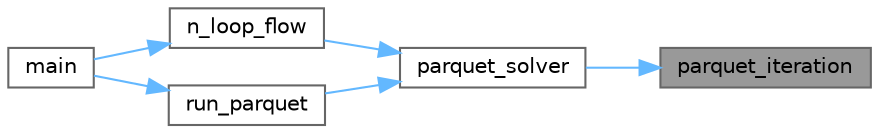 digraph "parquet_iteration"
{
 // INTERACTIVE_SVG=YES
 // LATEX_PDF_SIZE
  bgcolor="transparent";
  edge [fontname=Helvetica,fontsize=10,labelfontname=Helvetica,labelfontsize=10];
  node [fontname=Helvetica,fontsize=10,shape=box,height=0.2,width=0.4];
  rankdir="RL";
  Node1 [id="Node000001",label="parquet_iteration",height=0.2,width=0.4,color="gray40", fillcolor="grey60", style="filled", fontcolor="black",tooltip=" "];
  Node1 -> Node2 [id="edge1_Node000001_Node000002",dir="back",color="steelblue1",style="solid",tooltip=" "];
  Node2 [id="Node000002",label="parquet_solver",height=0.2,width=0.4,color="grey40", fillcolor="white", style="filled",URL="$dd/d0a/parquet__solver_8hpp.html#a07f441b6693f6e2e8d958049ae06cb73",tooltip=" "];
  Node2 -> Node3 [id="edge2_Node000002_Node000003",dir="back",color="steelblue1",style="solid",tooltip=" "];
  Node3 [id="Node000003",label="n_loop_flow",height=0.2,width=0.4,color="grey40", fillcolor="white", style="filled",URL="$d4/dde/flow_8c_09_09.html#a7bebcecda67107fbc8dde6bed6d3ecaa",tooltip=" "];
  Node3 -> Node4 [id="edge3_Node000003_Node000004",dir="back",color="steelblue1",style="solid",tooltip=" "];
  Node4 [id="Node000004",label="main",height=0.2,width=0.4,color="grey40", fillcolor="white", style="filled",URL="$df/d0a/main_8cpp.html#a7114aa2dd6837734db57667a298dfcc4",tooltip=" "];
  Node2 -> Node5 [id="edge4_Node000002_Node000005",dir="back",color="steelblue1",style="solid",tooltip=" "];
  Node5 [id="Node000005",label="run_parquet",height=0.2,width=0.4,color="grey40", fillcolor="white", style="filled",URL="$d5/d94/parquet__solver_8c_09_09.html#aaeb567e9e64243a1b424f89a13b5a425",tooltip=" "];
  Node5 -> Node4 [id="edge5_Node000005_Node000004",dir="back",color="steelblue1",style="solid",tooltip=" "];
}
